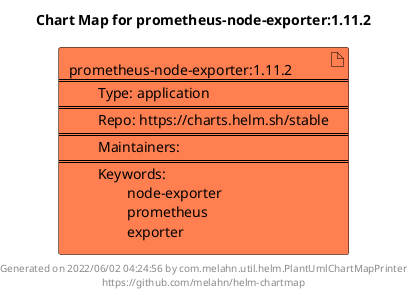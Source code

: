 @startuml
skinparam linetype ortho
skinparam backgroundColor white
skinparam usecaseBorderColor black
skinparam usecaseArrowColor LightSlateGray
skinparam artifactBorderColor black
skinparam artifactArrowColor LightSlateGray

title Chart Map for prometheus-node-exporter:1.11.2

'There is one referenced Helm Chart
artifact "prometheus-node-exporter:1.11.2\n====\n\tType: application\n====\n\tRepo: https://charts.helm.sh/stable\n====\n\tMaintainers: \n====\n\tKeywords: \n\t\tnode-exporter\n\t\tprometheus\n\t\texporter" as prometheus_node_exporter_1_11_2 #Coral

'There are 0 referenced Docker Images

'Chart Dependencies

center footer Generated on 2022/06/02 04:24:56 by com.melahn.util.helm.PlantUmlChartMapPrinter\nhttps://github.com/melahn/helm-chartmap
@enduml
